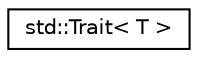 digraph "Graphical Class Hierarchy"
{
  edge [fontname="Helvetica",fontsize="10",labelfontname="Helvetica",labelfontsize="10"];
  node [fontname="Helvetica",fontsize="10",shape=record];
  rankdir="LR";
  Node0 [label="std::Trait\< T \>",height=0.2,width=0.4,color="black", fillcolor="white", style="filled",URL="$structstd_1_1Trait.html",tooltip="Template of structure for calculating of control sum. "];
}

